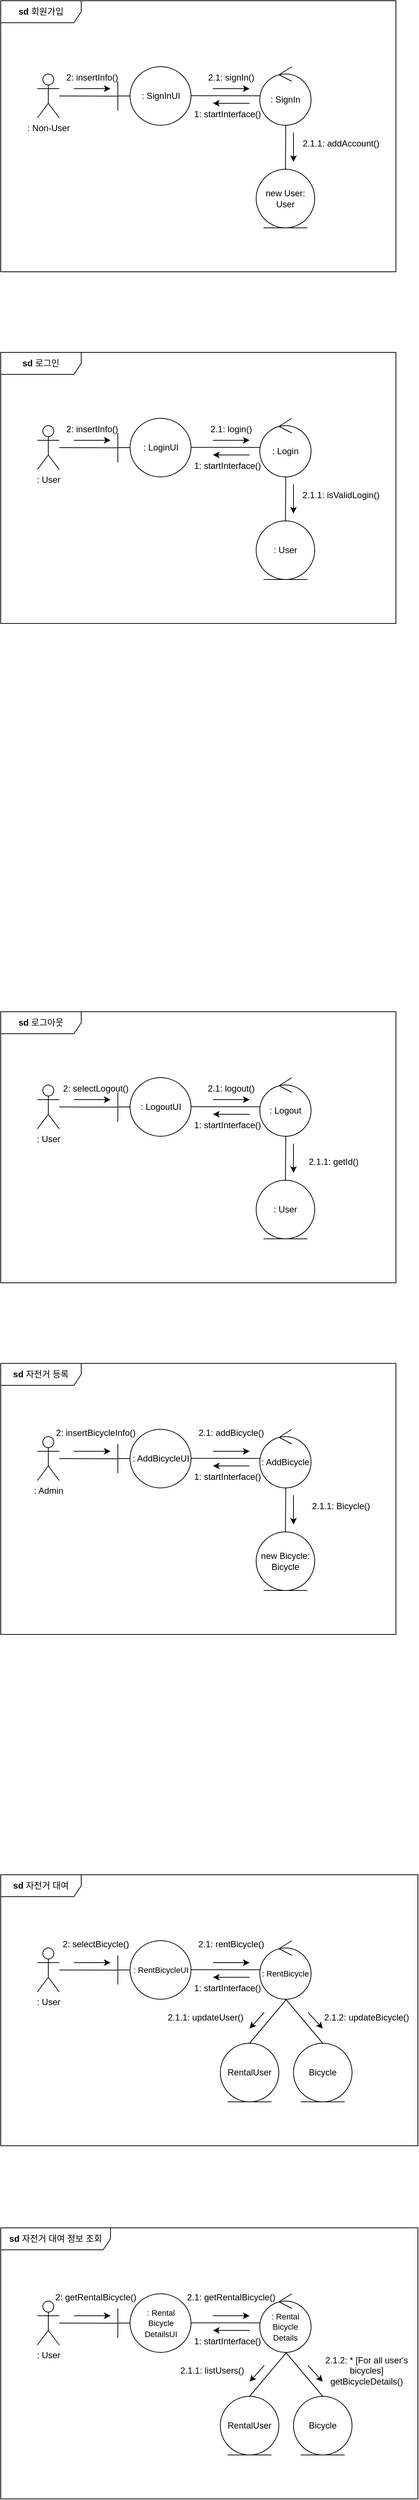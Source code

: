 <mxfile version="26.2.14">
  <diagram name="페이지-1" id="ng-VX-1AQqGaXfYT2qCI">
    <mxGraphModel dx="752" dy="552" grid="1" gridSize="10" guides="1" tooltips="1" connect="1" arrows="1" fold="1" page="1" pageScale="1" pageWidth="827" pageHeight="1169" background="none" math="0" shadow="0">
      <root>
        <mxCell id="0" />
        <mxCell id="1" parent="0" />
        <mxCell id="5EpYRCwI928EqhIkYV5D-20" value="&lt;b&gt;sd&lt;/b&gt;&amp;nbsp;회원가입" style="shape=umlFrame;whiteSpace=wrap;html=1;pointerEvents=0;width=110;height=30;" vertex="1" parent="1">
          <mxGeometry x="60" y="50" width="540" height="370" as="geometry" />
        </mxCell>
        <mxCell id="5EpYRCwI928EqhIkYV5D-21" value=": Non-User" style="shape=umlActor;verticalLabelPosition=bottom;verticalAlign=top;html=1;" vertex="1" parent="1">
          <mxGeometry x="110" y="150" width="30" height="60" as="geometry" />
        </mxCell>
        <mxCell id="5EpYRCwI928EqhIkYV5D-22" value=": SignInUI" style="shape=umlBoundary;whiteSpace=wrap;html=1;" vertex="1" parent="1">
          <mxGeometry x="220" y="140" width="100" height="80" as="geometry" />
        </mxCell>
        <mxCell id="5EpYRCwI928EqhIkYV5D-23" value=": SignIn" style="ellipse;shape=umlControl;whiteSpace=wrap;html=1;" vertex="1" parent="1">
          <mxGeometry x="414" y="140" width="70" height="80" as="geometry" />
        </mxCell>
        <mxCell id="5EpYRCwI928EqhIkYV5D-24" value="new User:&lt;div&gt;User&lt;/div&gt;" style="ellipse;shape=umlEntity;whiteSpace=wrap;html=1;" vertex="1" parent="1">
          <mxGeometry x="409" y="280" width="80" height="80" as="geometry" />
        </mxCell>
        <mxCell id="5EpYRCwI928EqhIkYV5D-25" value="" style="endArrow=none;html=1;rounded=0;exitX=-0.007;exitY=0.503;exitDx=0;exitDy=0;exitPerimeter=0;" edge="1" parent="1" source="5EpYRCwI928EqhIkYV5D-22" target="5EpYRCwI928EqhIkYV5D-21">
          <mxGeometry width="50" height="50" relative="1" as="geometry">
            <mxPoint x="200" y="180" as="sourcePoint" />
            <mxPoint x="170" y="180" as="targetPoint" />
          </mxGeometry>
        </mxCell>
        <mxCell id="5EpYRCwI928EqhIkYV5D-26" value="" style="endArrow=classic;html=1;rounded=0;" edge="1" parent="1">
          <mxGeometry width="50" height="50" relative="1" as="geometry">
            <mxPoint x="160" y="170" as="sourcePoint" />
            <mxPoint x="210" y="170" as="targetPoint" />
          </mxGeometry>
        </mxCell>
        <mxCell id="5EpYRCwI928EqhIkYV5D-27" value="2: insertInfo()" style="text;html=1;align=center;verticalAlign=middle;whiteSpace=wrap;rounded=0;" vertex="1" parent="1">
          <mxGeometry x="140" y="140" width="90" height="30" as="geometry" />
        </mxCell>
        <mxCell id="5EpYRCwI928EqhIkYV5D-28" value="" style="endArrow=classic;html=1;rounded=0;" edge="1" parent="1">
          <mxGeometry width="50" height="50" relative="1" as="geometry">
            <mxPoint x="350" y="170" as="sourcePoint" />
            <mxPoint x="400" y="170" as="targetPoint" />
          </mxGeometry>
        </mxCell>
        <mxCell id="5EpYRCwI928EqhIkYV5D-29" value="" style="endArrow=none;html=1;rounded=0;exitX=0.006;exitY=0.497;exitDx=0;exitDy=0;exitPerimeter=0;entryX=0.997;entryY=0.535;entryDx=0;entryDy=0;entryPerimeter=0;" edge="1" parent="1" source="5EpYRCwI928EqhIkYV5D-23">
          <mxGeometry width="50" height="50" relative="1" as="geometry">
            <mxPoint x="414.72" y="180.36" as="sourcePoint" />
            <mxPoint x="320.0" y="179.64" as="targetPoint" />
          </mxGeometry>
        </mxCell>
        <mxCell id="5EpYRCwI928EqhIkYV5D-30" value="2.1: signIn()" style="text;html=1;align=center;verticalAlign=middle;whiteSpace=wrap;rounded=0;" vertex="1" parent="1">
          <mxGeometry x="340" y="140" width="70" height="30" as="geometry" />
        </mxCell>
        <mxCell id="5EpYRCwI928EqhIkYV5D-31" value="" style="endArrow=classic;html=1;rounded=0;" edge="1" parent="1">
          <mxGeometry width="50" height="50" relative="1" as="geometry">
            <mxPoint x="400" y="190" as="sourcePoint" />
            <mxPoint x="350" y="190" as="targetPoint" />
          </mxGeometry>
        </mxCell>
        <mxCell id="5EpYRCwI928EqhIkYV5D-32" value="1: startInterface()" style="text;html=1;align=center;verticalAlign=middle;whiteSpace=wrap;rounded=0;" vertex="1" parent="1">
          <mxGeometry x="320" y="190" width="100" height="30" as="geometry" />
        </mxCell>
        <mxCell id="5EpYRCwI928EqhIkYV5D-33" value="" style="endArrow=none;html=1;rounded=0;entryX=0.513;entryY=1.011;entryDx=0;entryDy=0;entryPerimeter=0;exitX=0.5;exitY=0;exitDx=0;exitDy=0;" edge="1" parent="1" source="5EpYRCwI928EqhIkYV5D-24">
          <mxGeometry width="50" height="50" relative="1" as="geometry">
            <mxPoint x="448.55" y="279.12" as="sourcePoint" />
            <mxPoint x="449.46" y="220" as="targetPoint" />
          </mxGeometry>
        </mxCell>
        <mxCell id="5EpYRCwI928EqhIkYV5D-34" value="2.1.1: addAccount()" style="text;html=1;align=center;verticalAlign=middle;whiteSpace=wrap;rounded=0;" vertex="1" parent="1">
          <mxGeometry x="470" y="230" width="110" height="30" as="geometry" />
        </mxCell>
        <mxCell id="5EpYRCwI928EqhIkYV5D-37" value="" style="endArrow=classic;html=1;rounded=0;" edge="1" parent="1">
          <mxGeometry width="50" height="50" relative="1" as="geometry">
            <mxPoint x="460" y="230" as="sourcePoint" />
            <mxPoint x="460" y="270" as="targetPoint" />
          </mxGeometry>
        </mxCell>
        <mxCell id="5EpYRCwI928EqhIkYV5D-38" value="&lt;b&gt;sd&lt;/b&gt;&amp;nbsp;로그인" style="shape=umlFrame;whiteSpace=wrap;html=1;pointerEvents=0;width=110;height=30;" vertex="1" parent="1">
          <mxGeometry x="60" y="530" width="540" height="370" as="geometry" />
        </mxCell>
        <mxCell id="5EpYRCwI928EqhIkYV5D-39" value=": User" style="shape=umlActor;verticalLabelPosition=bottom;verticalAlign=top;html=1;" vertex="1" parent="1">
          <mxGeometry x="110" y="630" width="30" height="60" as="geometry" />
        </mxCell>
        <mxCell id="5EpYRCwI928EqhIkYV5D-40" value=": LoginUI" style="shape=umlBoundary;whiteSpace=wrap;html=1;" vertex="1" parent="1">
          <mxGeometry x="220" y="620" width="100" height="80" as="geometry" />
        </mxCell>
        <mxCell id="5EpYRCwI928EqhIkYV5D-41" value=": Login" style="ellipse;shape=umlControl;whiteSpace=wrap;html=1;" vertex="1" parent="1">
          <mxGeometry x="414" y="620" width="70" height="80" as="geometry" />
        </mxCell>
        <mxCell id="5EpYRCwI928EqhIkYV5D-42" value="&lt;div&gt;: User&lt;/div&gt;" style="ellipse;shape=umlEntity;whiteSpace=wrap;html=1;" vertex="1" parent="1">
          <mxGeometry x="409" y="760" width="80" height="80" as="geometry" />
        </mxCell>
        <mxCell id="5EpYRCwI928EqhIkYV5D-43" value="" style="endArrow=none;html=1;rounded=0;exitX=-0.007;exitY=0.503;exitDx=0;exitDy=0;exitPerimeter=0;" edge="1" source="5EpYRCwI928EqhIkYV5D-40" target="5EpYRCwI928EqhIkYV5D-39" parent="1">
          <mxGeometry width="50" height="50" relative="1" as="geometry">
            <mxPoint x="200" y="660" as="sourcePoint" />
            <mxPoint x="170" y="660" as="targetPoint" />
          </mxGeometry>
        </mxCell>
        <mxCell id="5EpYRCwI928EqhIkYV5D-44" value="" style="endArrow=classic;html=1;rounded=0;" edge="1" parent="1">
          <mxGeometry width="50" height="50" relative="1" as="geometry">
            <mxPoint x="160" y="650" as="sourcePoint" />
            <mxPoint x="210" y="650" as="targetPoint" />
          </mxGeometry>
        </mxCell>
        <mxCell id="5EpYRCwI928EqhIkYV5D-45" value="2: insertInfo()" style="text;html=1;align=center;verticalAlign=middle;whiteSpace=wrap;rounded=0;" vertex="1" parent="1">
          <mxGeometry x="140" y="620" width="90" height="30" as="geometry" />
        </mxCell>
        <mxCell id="5EpYRCwI928EqhIkYV5D-46" value="" style="endArrow=classic;html=1;rounded=0;" edge="1" parent="1">
          <mxGeometry width="50" height="50" relative="1" as="geometry">
            <mxPoint x="350" y="650" as="sourcePoint" />
            <mxPoint x="400" y="650" as="targetPoint" />
          </mxGeometry>
        </mxCell>
        <mxCell id="5EpYRCwI928EqhIkYV5D-47" value="" style="endArrow=none;html=1;rounded=0;exitX=0.006;exitY=0.497;exitDx=0;exitDy=0;exitPerimeter=0;entryX=0.997;entryY=0.535;entryDx=0;entryDy=0;entryPerimeter=0;" edge="1" source="5EpYRCwI928EqhIkYV5D-41" parent="1">
          <mxGeometry width="50" height="50" relative="1" as="geometry">
            <mxPoint x="414.72" y="660.36" as="sourcePoint" />
            <mxPoint x="320.0" y="659.64" as="targetPoint" />
          </mxGeometry>
        </mxCell>
        <mxCell id="5EpYRCwI928EqhIkYV5D-48" value="2.1: login()" style="text;html=1;align=center;verticalAlign=middle;whiteSpace=wrap;rounded=0;" vertex="1" parent="1">
          <mxGeometry x="340" y="620" width="70" height="30" as="geometry" />
        </mxCell>
        <mxCell id="5EpYRCwI928EqhIkYV5D-49" value="" style="endArrow=classic;html=1;rounded=0;" edge="1" parent="1">
          <mxGeometry width="50" height="50" relative="1" as="geometry">
            <mxPoint x="400" y="670" as="sourcePoint" />
            <mxPoint x="350" y="670" as="targetPoint" />
          </mxGeometry>
        </mxCell>
        <mxCell id="5EpYRCwI928EqhIkYV5D-50" value="1: startInterface()" style="text;html=1;align=center;verticalAlign=middle;whiteSpace=wrap;rounded=0;" vertex="1" parent="1">
          <mxGeometry x="320" y="670" width="100" height="30" as="geometry" />
        </mxCell>
        <mxCell id="5EpYRCwI928EqhIkYV5D-51" value="" style="endArrow=none;html=1;rounded=0;entryX=0.513;entryY=1.011;entryDx=0;entryDy=0;entryPerimeter=0;exitX=0.5;exitY=0;exitDx=0;exitDy=0;" edge="1" source="5EpYRCwI928EqhIkYV5D-42" parent="1">
          <mxGeometry width="50" height="50" relative="1" as="geometry">
            <mxPoint x="448.55" y="759.12" as="sourcePoint" />
            <mxPoint x="449.46" y="700" as="targetPoint" />
          </mxGeometry>
        </mxCell>
        <mxCell id="5EpYRCwI928EqhIkYV5D-52" value="2.1.1: isValidLogin()" style="text;html=1;align=center;verticalAlign=middle;whiteSpace=wrap;rounded=0;" vertex="1" parent="1">
          <mxGeometry x="470" y="710" width="110" height="30" as="geometry" />
        </mxCell>
        <mxCell id="5EpYRCwI928EqhIkYV5D-53" value="" style="endArrow=classic;html=1;rounded=0;" edge="1" parent="1">
          <mxGeometry width="50" height="50" relative="1" as="geometry">
            <mxPoint x="460" y="710" as="sourcePoint" />
            <mxPoint x="460" y="750" as="targetPoint" />
          </mxGeometry>
        </mxCell>
        <mxCell id="5EpYRCwI928EqhIkYV5D-231" value="&lt;b&gt;sd&lt;/b&gt;&amp;nbsp;로그아웃" style="shape=umlFrame;whiteSpace=wrap;html=1;pointerEvents=0;width=110;height=30;" vertex="1" parent="1">
          <mxGeometry x="60" y="1430" width="540" height="370" as="geometry" />
        </mxCell>
        <mxCell id="5EpYRCwI928EqhIkYV5D-232" value=": User" style="shape=umlActor;verticalLabelPosition=bottom;verticalAlign=top;html=1;" vertex="1" parent="1">
          <mxGeometry x="110" y="1530" width="30" height="60" as="geometry" />
        </mxCell>
        <mxCell id="5EpYRCwI928EqhIkYV5D-233" value=": LogoutUI" style="shape=umlBoundary;whiteSpace=wrap;html=1;" vertex="1" parent="1">
          <mxGeometry x="220" y="1520" width="100" height="80" as="geometry" />
        </mxCell>
        <mxCell id="5EpYRCwI928EqhIkYV5D-234" value=": Logout" style="ellipse;shape=umlControl;whiteSpace=wrap;html=1;" vertex="1" parent="1">
          <mxGeometry x="414" y="1520" width="70" height="80" as="geometry" />
        </mxCell>
        <mxCell id="5EpYRCwI928EqhIkYV5D-235" value="&lt;div&gt;: User&lt;/div&gt;" style="ellipse;shape=umlEntity;whiteSpace=wrap;html=1;" vertex="1" parent="1">
          <mxGeometry x="409" y="1660" width="80" height="80" as="geometry" />
        </mxCell>
        <mxCell id="5EpYRCwI928EqhIkYV5D-236" value="" style="endArrow=none;html=1;rounded=0;exitX=-0.007;exitY=0.503;exitDx=0;exitDy=0;exitPerimeter=0;" edge="1" parent="1" source="5EpYRCwI928EqhIkYV5D-233" target="5EpYRCwI928EqhIkYV5D-232">
          <mxGeometry width="50" height="50" relative="1" as="geometry">
            <mxPoint x="200" y="1560" as="sourcePoint" />
            <mxPoint x="170" y="1560" as="targetPoint" />
          </mxGeometry>
        </mxCell>
        <mxCell id="5EpYRCwI928EqhIkYV5D-237" value="" style="endArrow=classic;html=1;rounded=0;" edge="1" parent="1">
          <mxGeometry width="50" height="50" relative="1" as="geometry">
            <mxPoint x="160" y="1550" as="sourcePoint" />
            <mxPoint x="210" y="1550" as="targetPoint" />
          </mxGeometry>
        </mxCell>
        <mxCell id="5EpYRCwI928EqhIkYV5D-238" value="2: selectLogout()" style="text;html=1;align=center;verticalAlign=middle;whiteSpace=wrap;rounded=0;" vertex="1" parent="1">
          <mxGeometry x="140" y="1520" width="100" height="30" as="geometry" />
        </mxCell>
        <mxCell id="5EpYRCwI928EqhIkYV5D-239" value="" style="endArrow=classic;html=1;rounded=0;" edge="1" parent="1">
          <mxGeometry width="50" height="50" relative="1" as="geometry">
            <mxPoint x="350" y="1550" as="sourcePoint" />
            <mxPoint x="400" y="1550" as="targetPoint" />
          </mxGeometry>
        </mxCell>
        <mxCell id="5EpYRCwI928EqhIkYV5D-240" value="" style="endArrow=none;html=1;rounded=0;exitX=0.006;exitY=0.497;exitDx=0;exitDy=0;exitPerimeter=0;entryX=0.997;entryY=0.535;entryDx=0;entryDy=0;entryPerimeter=0;" edge="1" parent="1" source="5EpYRCwI928EqhIkYV5D-234">
          <mxGeometry width="50" height="50" relative="1" as="geometry">
            <mxPoint x="414.72" y="1560.36" as="sourcePoint" />
            <mxPoint x="320.0" y="1559.64" as="targetPoint" />
          </mxGeometry>
        </mxCell>
        <mxCell id="5EpYRCwI928EqhIkYV5D-241" value="2.1: logout()" style="text;html=1;align=center;verticalAlign=middle;whiteSpace=wrap;rounded=0;" vertex="1" parent="1">
          <mxGeometry x="340" y="1520" width="70" height="30" as="geometry" />
        </mxCell>
        <mxCell id="5EpYRCwI928EqhIkYV5D-242" value="" style="endArrow=classic;html=1;rounded=0;" edge="1" parent="1">
          <mxGeometry width="50" height="50" relative="1" as="geometry">
            <mxPoint x="400" y="1570" as="sourcePoint" />
            <mxPoint x="350" y="1570" as="targetPoint" />
          </mxGeometry>
        </mxCell>
        <mxCell id="5EpYRCwI928EqhIkYV5D-243" value="1: startInterface()" style="text;html=1;align=center;verticalAlign=middle;whiteSpace=wrap;rounded=0;" vertex="1" parent="1">
          <mxGeometry x="320" y="1570" width="100" height="30" as="geometry" />
        </mxCell>
        <mxCell id="5EpYRCwI928EqhIkYV5D-244" value="" style="endArrow=none;html=1;rounded=0;entryX=0.513;entryY=1.011;entryDx=0;entryDy=0;entryPerimeter=0;exitX=0.5;exitY=0;exitDx=0;exitDy=0;" edge="1" parent="1" source="5EpYRCwI928EqhIkYV5D-235">
          <mxGeometry width="50" height="50" relative="1" as="geometry">
            <mxPoint x="448.55" y="1659.12" as="sourcePoint" />
            <mxPoint x="449.46" y="1600" as="targetPoint" />
          </mxGeometry>
        </mxCell>
        <mxCell id="5EpYRCwI928EqhIkYV5D-245" value="2.1.1: getId()" style="text;html=1;align=center;verticalAlign=middle;whiteSpace=wrap;rounded=0;" vertex="1" parent="1">
          <mxGeometry x="460" y="1620" width="110" height="30" as="geometry" />
        </mxCell>
        <mxCell id="5EpYRCwI928EqhIkYV5D-246" value="" style="endArrow=classic;html=1;rounded=0;" edge="1" parent="1">
          <mxGeometry width="50" height="50" relative="1" as="geometry">
            <mxPoint x="460" y="1610" as="sourcePoint" />
            <mxPoint x="460" y="1650" as="targetPoint" />
          </mxGeometry>
        </mxCell>
        <mxCell id="5EpYRCwI928EqhIkYV5D-247" value="&lt;b&gt;sd&lt;/b&gt;&amp;nbsp;자전거 등록" style="shape=umlFrame;whiteSpace=wrap;html=1;pointerEvents=0;width=110;height=30;" vertex="1" parent="1">
          <mxGeometry x="60" y="1910" width="540" height="370" as="geometry" />
        </mxCell>
        <mxCell id="5EpYRCwI928EqhIkYV5D-248" value=": Admin" style="shape=umlActor;verticalLabelPosition=bottom;verticalAlign=top;html=1;" vertex="1" parent="1">
          <mxGeometry x="110" y="2010" width="30" height="60" as="geometry" />
        </mxCell>
        <mxCell id="5EpYRCwI928EqhIkYV5D-249" value=": AddBicycleUI" style="shape=umlBoundary;whiteSpace=wrap;html=1;" vertex="1" parent="1">
          <mxGeometry x="220" y="2000" width="100" height="80" as="geometry" />
        </mxCell>
        <mxCell id="5EpYRCwI928EqhIkYV5D-250" value=": AddBicycle" style="ellipse;shape=umlControl;whiteSpace=wrap;html=1;" vertex="1" parent="1">
          <mxGeometry x="414" y="2000" width="70" height="80" as="geometry" />
        </mxCell>
        <mxCell id="5EpYRCwI928EqhIkYV5D-251" value="new Bicycle:&lt;div&gt;Bicycle&lt;/div&gt;" style="ellipse;shape=umlEntity;whiteSpace=wrap;html=1;" vertex="1" parent="1">
          <mxGeometry x="409" y="2140" width="80" height="80" as="geometry" />
        </mxCell>
        <mxCell id="5EpYRCwI928EqhIkYV5D-252" value="" style="endArrow=none;html=1;rounded=0;exitX=-0.007;exitY=0.503;exitDx=0;exitDy=0;exitPerimeter=0;" edge="1" parent="1" source="5EpYRCwI928EqhIkYV5D-249" target="5EpYRCwI928EqhIkYV5D-248">
          <mxGeometry width="50" height="50" relative="1" as="geometry">
            <mxPoint x="200" y="2040" as="sourcePoint" />
            <mxPoint x="170" y="2040" as="targetPoint" />
          </mxGeometry>
        </mxCell>
        <mxCell id="5EpYRCwI928EqhIkYV5D-253" value="" style="endArrow=classic;html=1;rounded=0;" edge="1" parent="1">
          <mxGeometry width="50" height="50" relative="1" as="geometry">
            <mxPoint x="160" y="2030" as="sourcePoint" />
            <mxPoint x="210" y="2030" as="targetPoint" />
          </mxGeometry>
        </mxCell>
        <mxCell id="5EpYRCwI928EqhIkYV5D-254" value="2: insertBicycleInfo()" style="text;html=1;align=center;verticalAlign=middle;whiteSpace=wrap;rounded=0;" vertex="1" parent="1">
          <mxGeometry x="130" y="1990" width="120" height="30" as="geometry" />
        </mxCell>
        <mxCell id="5EpYRCwI928EqhIkYV5D-255" value="" style="endArrow=classic;html=1;rounded=0;" edge="1" parent="1">
          <mxGeometry width="50" height="50" relative="1" as="geometry">
            <mxPoint x="350" y="2030" as="sourcePoint" />
            <mxPoint x="400" y="2030" as="targetPoint" />
          </mxGeometry>
        </mxCell>
        <mxCell id="5EpYRCwI928EqhIkYV5D-256" value="" style="endArrow=none;html=1;rounded=0;exitX=0.006;exitY=0.497;exitDx=0;exitDy=0;exitPerimeter=0;entryX=0.997;entryY=0.535;entryDx=0;entryDy=0;entryPerimeter=0;" edge="1" parent="1" source="5EpYRCwI928EqhIkYV5D-250">
          <mxGeometry width="50" height="50" relative="1" as="geometry">
            <mxPoint x="414.72" y="2040.36" as="sourcePoint" />
            <mxPoint x="320.0" y="2039.64" as="targetPoint" />
          </mxGeometry>
        </mxCell>
        <mxCell id="5EpYRCwI928EqhIkYV5D-257" value="2.1: addBicycle()" style="text;html=1;align=center;verticalAlign=middle;whiteSpace=wrap;rounded=0;" vertex="1" parent="1">
          <mxGeometry x="325" y="1990" width="100" height="30" as="geometry" />
        </mxCell>
        <mxCell id="5EpYRCwI928EqhIkYV5D-258" value="" style="endArrow=classic;html=1;rounded=0;" edge="1" parent="1">
          <mxGeometry width="50" height="50" relative="1" as="geometry">
            <mxPoint x="400" y="2050" as="sourcePoint" />
            <mxPoint x="350" y="2050" as="targetPoint" />
          </mxGeometry>
        </mxCell>
        <mxCell id="5EpYRCwI928EqhIkYV5D-259" value="1: startInterface()" style="text;html=1;align=center;verticalAlign=middle;whiteSpace=wrap;rounded=0;" vertex="1" parent="1">
          <mxGeometry x="320" y="2050" width="100" height="30" as="geometry" />
        </mxCell>
        <mxCell id="5EpYRCwI928EqhIkYV5D-260" value="" style="endArrow=none;html=1;rounded=0;entryX=0.513;entryY=1.011;entryDx=0;entryDy=0;entryPerimeter=0;exitX=0.5;exitY=0;exitDx=0;exitDy=0;" edge="1" parent="1" source="5EpYRCwI928EqhIkYV5D-251">
          <mxGeometry width="50" height="50" relative="1" as="geometry">
            <mxPoint x="448.55" y="2139.12" as="sourcePoint" />
            <mxPoint x="449.46" y="2080" as="targetPoint" />
          </mxGeometry>
        </mxCell>
        <mxCell id="5EpYRCwI928EqhIkYV5D-261" value="2.1.1: Bicycle()" style="text;html=1;align=center;verticalAlign=middle;whiteSpace=wrap;rounded=0;" vertex="1" parent="1">
          <mxGeometry x="470" y="2090" width="110" height="30" as="geometry" />
        </mxCell>
        <mxCell id="5EpYRCwI928EqhIkYV5D-262" value="" style="endArrow=classic;html=1;rounded=0;" edge="1" parent="1">
          <mxGeometry width="50" height="50" relative="1" as="geometry">
            <mxPoint x="460" y="2090" as="sourcePoint" />
            <mxPoint x="460" y="2130" as="targetPoint" />
          </mxGeometry>
        </mxCell>
        <mxCell id="5EpYRCwI928EqhIkYV5D-263" value="&lt;b&gt;sd&lt;/b&gt;&amp;nbsp;자전거 대여" style="shape=umlFrame;whiteSpace=wrap;html=1;pointerEvents=0;width=110;height=30;" vertex="1" parent="1">
          <mxGeometry x="60" y="2608" width="570" height="370" as="geometry" />
        </mxCell>
        <mxCell id="5EpYRCwI928EqhIkYV5D-264" value=": User" style="shape=umlActor;verticalLabelPosition=bottom;verticalAlign=top;html=1;" vertex="1" parent="1">
          <mxGeometry x="110" y="2708" width="30" height="60" as="geometry" />
        </mxCell>
        <mxCell id="5EpYRCwI928EqhIkYV5D-265" value="&lt;font style=&quot;font-size: 11px;&quot;&gt;: RentBicycleUI&lt;/font&gt;" style="shape=umlBoundary;whiteSpace=wrap;html=1;" vertex="1" parent="1">
          <mxGeometry x="220" y="2698" width="100" height="80" as="geometry" />
        </mxCell>
        <mxCell id="5EpYRCwI928EqhIkYV5D-266" value="&lt;font style=&quot;font-size: 11px;&quot;&gt;: RentBicycle&lt;/font&gt;" style="ellipse;shape=umlControl;whiteSpace=wrap;html=1;" vertex="1" parent="1">
          <mxGeometry x="414" y="2698" width="70" height="80" as="geometry" />
        </mxCell>
        <mxCell id="5EpYRCwI928EqhIkYV5D-267" value="&lt;div&gt;Bicycle&lt;/div&gt;" style="ellipse;shape=umlEntity;whiteSpace=wrap;html=1;" vertex="1" parent="1">
          <mxGeometry x="460" y="2838" width="80" height="80" as="geometry" />
        </mxCell>
        <mxCell id="5EpYRCwI928EqhIkYV5D-268" value="" style="endArrow=none;html=1;rounded=0;exitX=-0.007;exitY=0.503;exitDx=0;exitDy=0;exitPerimeter=0;" edge="1" parent="1" source="5EpYRCwI928EqhIkYV5D-265" target="5EpYRCwI928EqhIkYV5D-264">
          <mxGeometry width="50" height="50" relative="1" as="geometry">
            <mxPoint x="200" y="2738" as="sourcePoint" />
            <mxPoint x="170" y="2738" as="targetPoint" />
          </mxGeometry>
        </mxCell>
        <mxCell id="5EpYRCwI928EqhIkYV5D-269" value="" style="endArrow=classic;html=1;rounded=0;" edge="1" parent="1">
          <mxGeometry width="50" height="50" relative="1" as="geometry">
            <mxPoint x="160" y="2728" as="sourcePoint" />
            <mxPoint x="210" y="2728" as="targetPoint" />
          </mxGeometry>
        </mxCell>
        <mxCell id="5EpYRCwI928EqhIkYV5D-270" value="2: selectBicycle()" style="text;html=1;align=center;verticalAlign=middle;whiteSpace=wrap;rounded=0;" vertex="1" parent="1">
          <mxGeometry x="130" y="2688" width="120" height="30" as="geometry" />
        </mxCell>
        <mxCell id="5EpYRCwI928EqhIkYV5D-271" value="" style="endArrow=classic;html=1;rounded=0;" edge="1" parent="1">
          <mxGeometry width="50" height="50" relative="1" as="geometry">
            <mxPoint x="350" y="2728" as="sourcePoint" />
            <mxPoint x="400" y="2728" as="targetPoint" />
          </mxGeometry>
        </mxCell>
        <mxCell id="5EpYRCwI928EqhIkYV5D-272" value="" style="endArrow=none;html=1;rounded=0;exitX=0.006;exitY=0.497;exitDx=0;exitDy=0;exitPerimeter=0;entryX=0.997;entryY=0.535;entryDx=0;entryDy=0;entryPerimeter=0;" edge="1" parent="1" source="5EpYRCwI928EqhIkYV5D-266">
          <mxGeometry width="50" height="50" relative="1" as="geometry">
            <mxPoint x="414.72" y="2738.36" as="sourcePoint" />
            <mxPoint x="320.0" y="2737.64" as="targetPoint" />
          </mxGeometry>
        </mxCell>
        <mxCell id="5EpYRCwI928EqhIkYV5D-273" value="2.1: rentBicycle()" style="text;html=1;align=center;verticalAlign=middle;whiteSpace=wrap;rounded=0;" vertex="1" parent="1">
          <mxGeometry x="325" y="2688" width="100" height="30" as="geometry" />
        </mxCell>
        <mxCell id="5EpYRCwI928EqhIkYV5D-274" value="" style="endArrow=classic;html=1;rounded=0;" edge="1" parent="1">
          <mxGeometry width="50" height="50" relative="1" as="geometry">
            <mxPoint x="400" y="2748" as="sourcePoint" />
            <mxPoint x="350" y="2748" as="targetPoint" />
          </mxGeometry>
        </mxCell>
        <mxCell id="5EpYRCwI928EqhIkYV5D-275" value="1: startInterface()" style="text;html=1;align=center;verticalAlign=middle;whiteSpace=wrap;rounded=0;" vertex="1" parent="1">
          <mxGeometry x="320" y="2748" width="100" height="30" as="geometry" />
        </mxCell>
        <mxCell id="5EpYRCwI928EqhIkYV5D-276" value="" style="endArrow=none;html=1;rounded=0;entryX=0.513;entryY=1.011;entryDx=0;entryDy=0;entryPerimeter=0;exitX=0.5;exitY=0;exitDx=0;exitDy=0;" edge="1" parent="1" source="5EpYRCwI928EqhIkYV5D-267">
          <mxGeometry width="50" height="50" relative="1" as="geometry">
            <mxPoint x="448.55" y="2837.12" as="sourcePoint" />
            <mxPoint x="449.46" y="2778" as="targetPoint" />
          </mxGeometry>
        </mxCell>
        <mxCell id="5EpYRCwI928EqhIkYV5D-277" value="2.1.2: updateBicycle()" style="text;html=1;align=center;verticalAlign=middle;whiteSpace=wrap;rounded=0;" vertex="1" parent="1">
          <mxGeometry x="500" y="2788" width="120" height="30" as="geometry" />
        </mxCell>
        <mxCell id="5EpYRCwI928EqhIkYV5D-278" value="RentalUser" style="ellipse;shape=umlEntity;whiteSpace=wrap;html=1;" vertex="1" parent="1">
          <mxGeometry x="360" y="2838" width="80" height="80" as="geometry" />
        </mxCell>
        <mxCell id="5EpYRCwI928EqhIkYV5D-279" value="" style="endArrow=none;html=1;rounded=0;entryX=0.513;entryY=1.011;entryDx=0;entryDy=0;entryPerimeter=0;exitX=0.5;exitY=0;exitDx=0;exitDy=0;" edge="1" parent="1">
          <mxGeometry width="50" height="50" relative="1" as="geometry">
            <mxPoint x="450.54" y="2778" as="sourcePoint" />
            <mxPoint x="400.0" y="2838" as="targetPoint" />
          </mxGeometry>
        </mxCell>
        <mxCell id="5EpYRCwI928EqhIkYV5D-280" value="" style="endArrow=classic;html=1;rounded=0;" edge="1" parent="1">
          <mxGeometry width="50" height="50" relative="1" as="geometry">
            <mxPoint x="480" y="2796" as="sourcePoint" />
            <mxPoint x="500" y="2818" as="targetPoint" />
            <Array as="points">
              <mxPoint x="500" y="2818" />
            </Array>
          </mxGeometry>
        </mxCell>
        <mxCell id="5EpYRCwI928EqhIkYV5D-281" value="" style="endArrow=classic;html=1;rounded=0;" edge="1" parent="1">
          <mxGeometry width="50" height="50" relative="1" as="geometry">
            <mxPoint x="420" y="2796" as="sourcePoint" />
            <mxPoint x="400" y="2818" as="targetPoint" />
            <Array as="points">
              <mxPoint x="400" y="2818" />
            </Array>
          </mxGeometry>
        </mxCell>
        <mxCell id="5EpYRCwI928EqhIkYV5D-282" value="2.1.1: updateUser()" style="text;html=1;align=center;verticalAlign=middle;whiteSpace=wrap;rounded=0;" vertex="1" parent="1">
          <mxGeometry x="280" y="2788" width="120" height="30" as="geometry" />
        </mxCell>
        <mxCell id="5EpYRCwI928EqhIkYV5D-283" value="&lt;b&gt;sd&lt;/b&gt;&amp;nbsp;자전거 대여 정보 조회" style="shape=umlFrame;whiteSpace=wrap;html=1;pointerEvents=0;width=150;height=30;" vertex="1" parent="1">
          <mxGeometry x="60" y="3090" width="570" height="370" as="geometry" />
        </mxCell>
        <mxCell id="5EpYRCwI928EqhIkYV5D-284" value=": User" style="shape=umlActor;verticalLabelPosition=bottom;verticalAlign=top;html=1;" vertex="1" parent="1">
          <mxGeometry x="110" y="3190" width="30" height="60" as="geometry" />
        </mxCell>
        <mxCell id="5EpYRCwI928EqhIkYV5D-285" value="&lt;font style=&quot;font-size: 11px;&quot;&gt;: Rental&lt;/font&gt;&lt;div&gt;&lt;font style=&quot;font-size: 11px;&quot;&gt;Bicycle&lt;/font&gt;&lt;div&gt;&lt;font style=&quot;font-size: 11px;&quot;&gt;DetailsUI&lt;/font&gt;&lt;/div&gt;&lt;/div&gt;" style="shape=umlBoundary;whiteSpace=wrap;html=1;" vertex="1" parent="1">
          <mxGeometry x="220" y="3180" width="100" height="80" as="geometry" />
        </mxCell>
        <mxCell id="5EpYRCwI928EqhIkYV5D-286" value="&lt;font style=&quot;font-size: 11px;&quot;&gt;: Rental&lt;/font&gt;&lt;div&gt;&lt;font style=&quot;font-size: 11px;&quot;&gt;Bicycle&lt;/font&gt;&lt;/div&gt;&lt;div&gt;&lt;font style=&quot;font-size: 11px;&quot;&gt;Details&lt;/font&gt;&lt;/div&gt;" style="ellipse;shape=umlControl;whiteSpace=wrap;html=1;" vertex="1" parent="1">
          <mxGeometry x="414" y="3180" width="70" height="80" as="geometry" />
        </mxCell>
        <mxCell id="5EpYRCwI928EqhIkYV5D-287" value="&lt;div&gt;Bicycle&lt;/div&gt;" style="ellipse;shape=umlEntity;whiteSpace=wrap;html=1;" vertex="1" parent="1">
          <mxGeometry x="460" y="3320" width="80" height="80" as="geometry" />
        </mxCell>
        <mxCell id="5EpYRCwI928EqhIkYV5D-288" value="" style="endArrow=none;html=1;rounded=0;exitX=-0.007;exitY=0.503;exitDx=0;exitDy=0;exitPerimeter=0;" edge="1" parent="1" source="5EpYRCwI928EqhIkYV5D-285" target="5EpYRCwI928EqhIkYV5D-284">
          <mxGeometry width="50" height="50" relative="1" as="geometry">
            <mxPoint x="200" y="3220" as="sourcePoint" />
            <mxPoint x="170" y="3220" as="targetPoint" />
          </mxGeometry>
        </mxCell>
        <mxCell id="5EpYRCwI928EqhIkYV5D-289" value="" style="endArrow=classic;html=1;rounded=0;" edge="1" parent="1">
          <mxGeometry width="50" height="50" relative="1" as="geometry">
            <mxPoint x="160" y="3210" as="sourcePoint" />
            <mxPoint x="210" y="3210" as="targetPoint" />
          </mxGeometry>
        </mxCell>
        <mxCell id="5EpYRCwI928EqhIkYV5D-290" value="2: getRentalBicycle()" style="text;html=1;align=center;verticalAlign=middle;whiteSpace=wrap;rounded=0;" vertex="1" parent="1">
          <mxGeometry x="130" y="3170" width="120" height="30" as="geometry" />
        </mxCell>
        <mxCell id="5EpYRCwI928EqhIkYV5D-291" value="" style="endArrow=classic;html=1;rounded=0;" edge="1" parent="1">
          <mxGeometry width="50" height="50" relative="1" as="geometry">
            <mxPoint x="350" y="3210" as="sourcePoint" />
            <mxPoint x="400" y="3210" as="targetPoint" />
          </mxGeometry>
        </mxCell>
        <mxCell id="5EpYRCwI928EqhIkYV5D-292" value="" style="endArrow=none;html=1;rounded=0;exitX=0.006;exitY=0.497;exitDx=0;exitDy=0;exitPerimeter=0;entryX=0.997;entryY=0.535;entryDx=0;entryDy=0;entryPerimeter=0;" edge="1" parent="1" source="5EpYRCwI928EqhIkYV5D-286">
          <mxGeometry width="50" height="50" relative="1" as="geometry">
            <mxPoint x="414.72" y="3220.36" as="sourcePoint" />
            <mxPoint x="320.0" y="3219.64" as="targetPoint" />
          </mxGeometry>
        </mxCell>
        <mxCell id="5EpYRCwI928EqhIkYV5D-293" value="2.1: getRentalBicycle()" style="text;html=1;align=center;verticalAlign=middle;whiteSpace=wrap;rounded=0;" vertex="1" parent="1">
          <mxGeometry x="310" y="3170" width="130" height="30" as="geometry" />
        </mxCell>
        <mxCell id="5EpYRCwI928EqhIkYV5D-294" value="" style="endArrow=classic;html=1;rounded=0;" edge="1" parent="1">
          <mxGeometry width="50" height="50" relative="1" as="geometry">
            <mxPoint x="400" y="3230" as="sourcePoint" />
            <mxPoint x="350" y="3230" as="targetPoint" />
          </mxGeometry>
        </mxCell>
        <mxCell id="5EpYRCwI928EqhIkYV5D-295" value="1: startInterface()" style="text;html=1;align=center;verticalAlign=middle;whiteSpace=wrap;rounded=0;" vertex="1" parent="1">
          <mxGeometry x="320" y="3230" width="100" height="30" as="geometry" />
        </mxCell>
        <mxCell id="5EpYRCwI928EqhIkYV5D-296" value="" style="endArrow=none;html=1;rounded=0;entryX=0.513;entryY=1.011;entryDx=0;entryDy=0;entryPerimeter=0;exitX=0.5;exitY=0;exitDx=0;exitDy=0;" edge="1" parent="1" source="5EpYRCwI928EqhIkYV5D-287">
          <mxGeometry width="50" height="50" relative="1" as="geometry">
            <mxPoint x="448.55" y="3319.12" as="sourcePoint" />
            <mxPoint x="449.46" y="3260" as="targetPoint" />
          </mxGeometry>
        </mxCell>
        <mxCell id="5EpYRCwI928EqhIkYV5D-297" value="2.1.2: * [For all user&#39;s bicycles] getBicycleDetails()" style="text;html=1;align=center;verticalAlign=middle;whiteSpace=wrap;rounded=0;" vertex="1" parent="1">
          <mxGeometry x="500" y="3270" width="120" height="30" as="geometry" />
        </mxCell>
        <mxCell id="5EpYRCwI928EqhIkYV5D-298" value="RentalUser" style="ellipse;shape=umlEntity;whiteSpace=wrap;html=1;" vertex="1" parent="1">
          <mxGeometry x="360" y="3320" width="80" height="80" as="geometry" />
        </mxCell>
        <mxCell id="5EpYRCwI928EqhIkYV5D-299" value="" style="endArrow=none;html=1;rounded=0;entryX=0.513;entryY=1.011;entryDx=0;entryDy=0;entryPerimeter=0;exitX=0.5;exitY=0;exitDx=0;exitDy=0;" edge="1" parent="1">
          <mxGeometry width="50" height="50" relative="1" as="geometry">
            <mxPoint x="450.54" y="3260" as="sourcePoint" />
            <mxPoint x="400.0" y="3320" as="targetPoint" />
          </mxGeometry>
        </mxCell>
        <mxCell id="5EpYRCwI928EqhIkYV5D-300" value="" style="endArrow=classic;html=1;rounded=0;" edge="1" parent="1">
          <mxGeometry width="50" height="50" relative="1" as="geometry">
            <mxPoint x="480" y="3278" as="sourcePoint" />
            <mxPoint x="500" y="3300" as="targetPoint" />
            <Array as="points">
              <mxPoint x="500" y="3300" />
            </Array>
          </mxGeometry>
        </mxCell>
        <mxCell id="5EpYRCwI928EqhIkYV5D-301" value="" style="endArrow=classic;html=1;rounded=0;" edge="1" parent="1">
          <mxGeometry width="50" height="50" relative="1" as="geometry">
            <mxPoint x="420" y="3278" as="sourcePoint" />
            <mxPoint x="400" y="3300" as="targetPoint" />
            <Array as="points">
              <mxPoint x="400" y="3300" />
            </Array>
          </mxGeometry>
        </mxCell>
        <mxCell id="5EpYRCwI928EqhIkYV5D-302" value="2.1.1: listUsers()" style="text;html=1;align=center;verticalAlign=middle;whiteSpace=wrap;rounded=0;" vertex="1" parent="1">
          <mxGeometry x="289" y="3270" width="120" height="30" as="geometry" />
        </mxCell>
      </root>
    </mxGraphModel>
  </diagram>
</mxfile>

